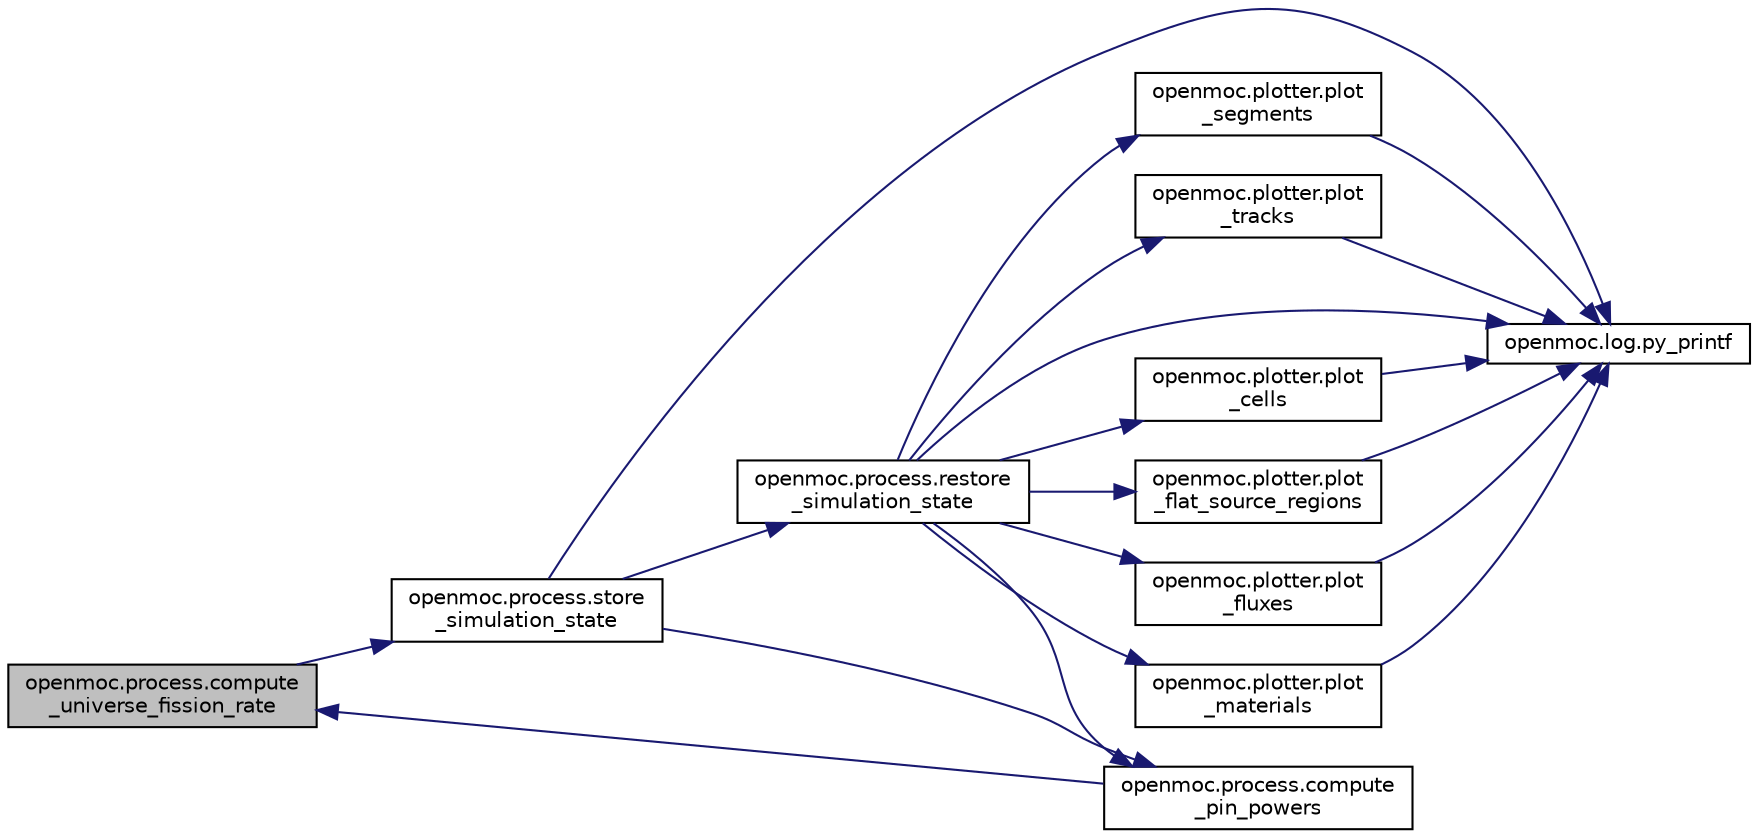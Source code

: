 digraph "openmoc.process.compute_universe_fission_rate"
{
  edge [fontname="Helvetica",fontsize="10",labelfontname="Helvetica",labelfontsize="10"];
  node [fontname="Helvetica",fontsize="10",shape=record];
  rankdir="LR";
  Node1 [label="openmoc.process.compute\l_universe_fission_rate",height=0.2,width=0.4,color="black", fillcolor="grey75", style="filled" fontcolor="black"];
  Node1 -> Node2 [color="midnightblue",fontsize="10",style="solid",fontname="Helvetica"];
  Node2 [label="openmoc.process.store\l_simulation_state",height=0.2,width=0.4,color="black", fillcolor="white", style="filled",URL="$namespaceopenmoc_1_1process.html#a151286616e1ef981c7488979ffd1fe06",tooltip="This method stores all of the data for an OpenMOC simulation to a a binary file for downstream data p..."];
  Node2 -> Node3 [color="midnightblue",fontsize="10",style="solid",fontname="Helvetica"];
  Node3 [label="openmoc.process.compute\l_pin_powers",height=0.2,width=0.4,color="black", fillcolor="white", style="filled",URL="$namespaceopenmoc_1_1process.html#ad313c9844294d5e285b5943664389a0f",tooltip="This routine is computes the fission rate in each flat source region, and combines the rates into pin..."];
  Node3 -> Node1 [color="midnightblue",fontsize="10",style="solid",fontname="Helvetica"];
  Node2 -> Node4 [color="midnightblue",fontsize="10",style="solid",fontname="Helvetica"];
  Node4 [label="openmoc.log.py_printf",height=0.2,width=0.4,color="black", fillcolor="white", style="filled",URL="$namespaceopenmoc_1_1log.html#a0bfafaa584b4e7156cce255cb70943e5",tooltip="Function to print a log message to the screen."];
  Node2 -> Node5 [color="midnightblue",fontsize="10",style="solid",fontname="Helvetica"];
  Node5 [label="openmoc.process.restore\l_simulation_state",height=0.2,width=0.4,color="black", fillcolor="white", style="filled",URL="$namespaceopenmoc_1_1process.html#a20436071e0dfd32af17c67bf86636a93",tooltip="This method restores all of the data for an OpenMOC simulation from a a binary file for downstream da..."];
  Node5 -> Node4 [color="midnightblue",fontsize="10",style="solid",fontname="Helvetica"];
  Node5 -> Node6 [color="midnightblue",fontsize="10",style="solid",fontname="Helvetica"];
  Node6 [label="openmoc.plotter.plot\l_cells",height=0.2,width=0.4,color="black", fillcolor="white", style="filled",URL="$namespaceopenmoc_1_1plotter.html#aff1a3faf0ddfd06c51d29b707e56a19d",tooltip="This method takes in a Geometry object and plots a color-coded 2D surface plot representing the Cells..."];
  Node6 -> Node4 [color="midnightblue",fontsize="10",style="solid",fontname="Helvetica"];
  Node5 -> Node7 [color="midnightblue",fontsize="10",style="solid",fontname="Helvetica"];
  Node7 [label="openmoc.plotter.plot\l_flat_source_regions",height=0.2,width=0.4,color="black", fillcolor="white", style="filled",URL="$namespaceopenmoc_1_1plotter.html#a5d7c01d67fcbf425377b981bf78e31ca",tooltip="This method takes in a Geometry object and plots a color-coded 2D surface plot representing the flat ..."];
  Node7 -> Node4 [color="midnightblue",fontsize="10",style="solid",fontname="Helvetica"];
  Node5 -> Node8 [color="midnightblue",fontsize="10",style="solid",fontname="Helvetica"];
  Node8 [label="openmoc.plotter.plot\l_fluxes",height=0.2,width=0.4,color="black", fillcolor="white", style="filled",URL="$namespaceopenmoc_1_1plotter.html#af8c06de547846a573bc7c86bd5cb7840",tooltip="This method takes in a Geometry object and plots a color-coded 2D surface plot representing the flat ..."];
  Node8 -> Node4 [color="midnightblue",fontsize="10",style="solid",fontname="Helvetica"];
  Node5 -> Node9 [color="midnightblue",fontsize="10",style="solid",fontname="Helvetica"];
  Node9 [label="openmoc.plotter.plot\l_materials",height=0.2,width=0.4,color="black", fillcolor="white", style="filled",URL="$namespaceopenmoc_1_1plotter.html#a003a5d8a2b7bf92fb9d2fc4508b789aa",tooltip="This method takes in a Geometry object and plots a color-coded 2D surface plot representing the Mater..."];
  Node9 -> Node4 [color="midnightblue",fontsize="10",style="solid",fontname="Helvetica"];
  Node5 -> Node10 [color="midnightblue",fontsize="10",style="solid",fontname="Helvetica"];
  Node10 [label="openmoc.plotter.plot\l_segments",height=0.2,width=0.4,color="black", fillcolor="white", style="filled",URL="$namespaceopenmoc_1_1plotter.html#a25052c8e4973614b3109f91382801c96",tooltip="Plots the characteristic Track segments from an OpenMOC simulation."];
  Node10 -> Node4 [color="midnightblue",fontsize="10",style="solid",fontname="Helvetica"];
  Node5 -> Node11 [color="midnightblue",fontsize="10",style="solid",fontname="Helvetica"];
  Node11 [label="openmoc.plotter.plot\l_tracks",height=0.2,width=0.4,color="black", fillcolor="white", style="filled",URL="$namespaceopenmoc_1_1plotter.html#aa7d77b958747ebb815e3d35979049901",tooltip="Plots the characteristic tracks from an OpenMOC simulation."];
  Node11 -> Node4 [color="midnightblue",fontsize="10",style="solid",fontname="Helvetica"];
  Node5 -> Node3 [color="midnightblue",fontsize="10",style="solid",fontname="Helvetica"];
}
